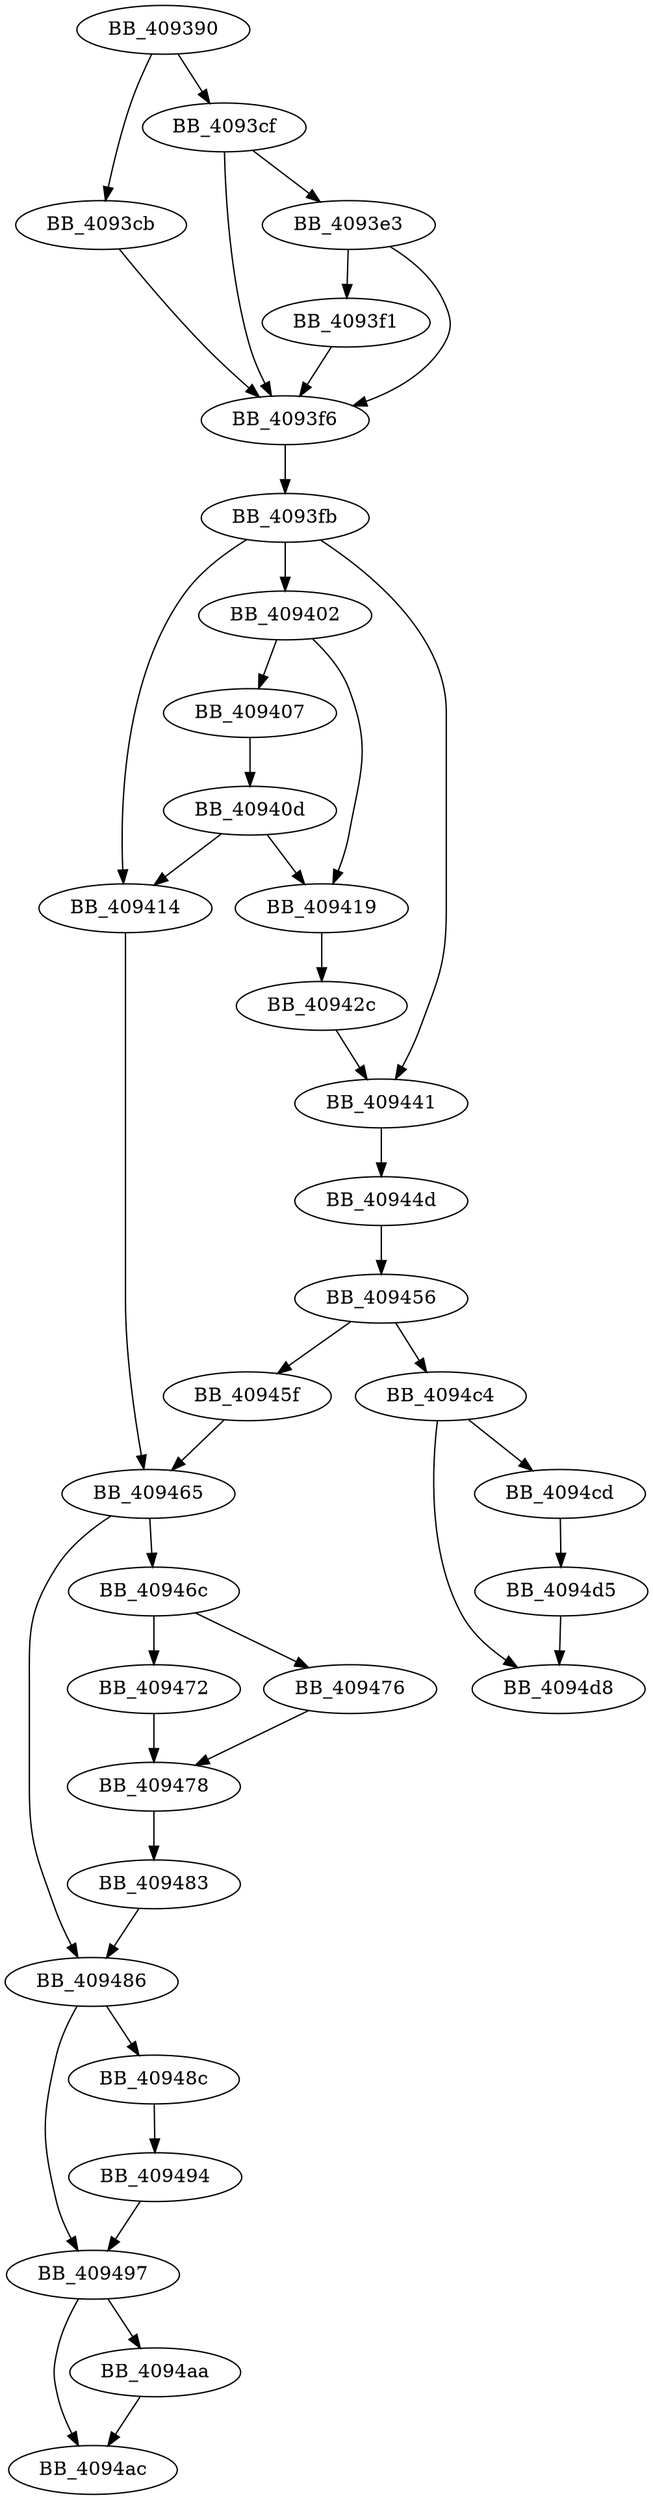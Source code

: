 DiGraph sub_409390{
BB_409390->BB_4093cb
BB_409390->BB_4093cf
BB_4093cb->BB_4093f6
BB_4093cf->BB_4093e3
BB_4093cf->BB_4093f6
BB_4093e3->BB_4093f1
BB_4093e3->BB_4093f6
BB_4093f1->BB_4093f6
BB_4093f6->BB_4093fb
BB_4093fb->BB_409402
BB_4093fb->BB_409414
BB_4093fb->BB_409441
BB_409402->BB_409407
BB_409402->BB_409419
BB_409407->BB_40940d
BB_40940d->BB_409414
BB_40940d->BB_409419
BB_409414->BB_409465
BB_409419->BB_40942c
BB_40942c->BB_409441
BB_409441->BB_40944d
BB_40944d->BB_409456
BB_409456->BB_40945f
BB_409456->BB_4094c4
BB_40945f->BB_409465
BB_409465->BB_40946c
BB_409465->BB_409486
BB_40946c->BB_409472
BB_40946c->BB_409476
BB_409472->BB_409478
BB_409476->BB_409478
BB_409478->BB_409483
BB_409483->BB_409486
BB_409486->BB_40948c
BB_409486->BB_409497
BB_40948c->BB_409494
BB_409494->BB_409497
BB_409497->BB_4094aa
BB_409497->BB_4094ac
BB_4094aa->BB_4094ac
BB_4094c4->BB_4094cd
BB_4094c4->BB_4094d8
BB_4094cd->BB_4094d5
BB_4094d5->BB_4094d8
}
